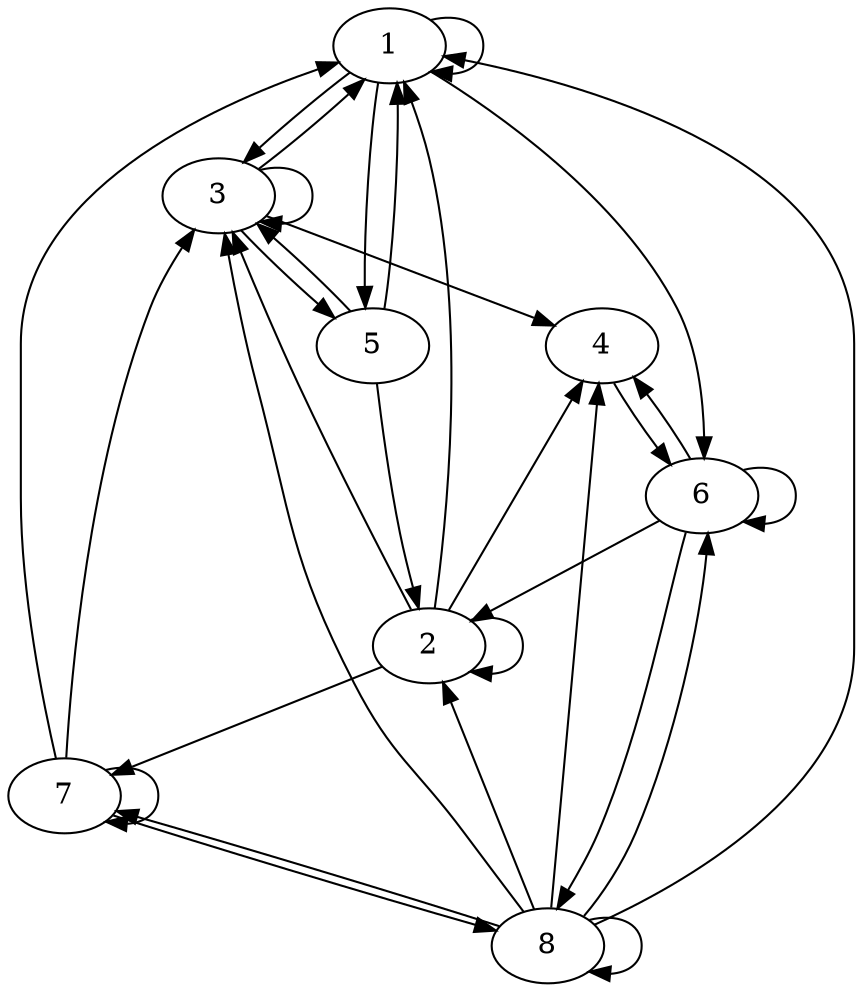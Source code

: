 digraph G{
1 -> 1;
1 -> 3;
1 -> 5;
1 -> 6;
2 -> 1;
2 -> 2;
2 -> 3;
2 -> 4;
2 -> 7;
3 -> 1;
3 -> 3;
3 -> 4;
3 -> 5;
4 -> 6;
5 -> 1;
5 -> 2;
5 -> 3;
6 -> 2;
6 -> 4;
6 -> 6;
6 -> 8;
7 -> 1;
7 -> 3;
7 -> 7;
7 -> 8;
8 -> 1;
8 -> 2;
8 -> 3;
8 -> 4;
8 -> 6;
8 -> 7;
8 -> 8;
}